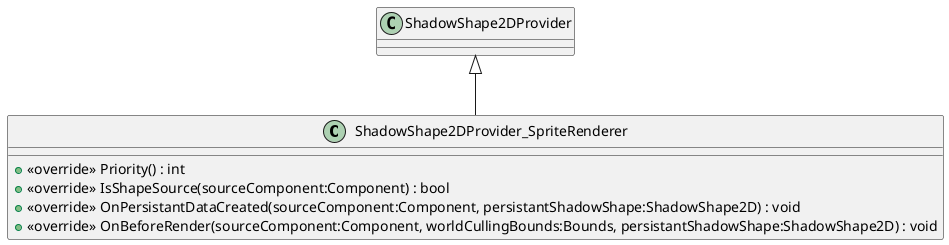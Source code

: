 @startuml
class ShadowShape2DProvider_SpriteRenderer {
    + <<override>> Priority() : int
    + <<override>> IsShapeSource(sourceComponent:Component) : bool
    + <<override>> OnPersistantDataCreated(sourceComponent:Component, persistantShadowShape:ShadowShape2D) : void
    + <<override>> OnBeforeRender(sourceComponent:Component, worldCullingBounds:Bounds, persistantShadowShape:ShadowShape2D) : void
}
ShadowShape2DProvider <|-- ShadowShape2DProvider_SpriteRenderer
@enduml

